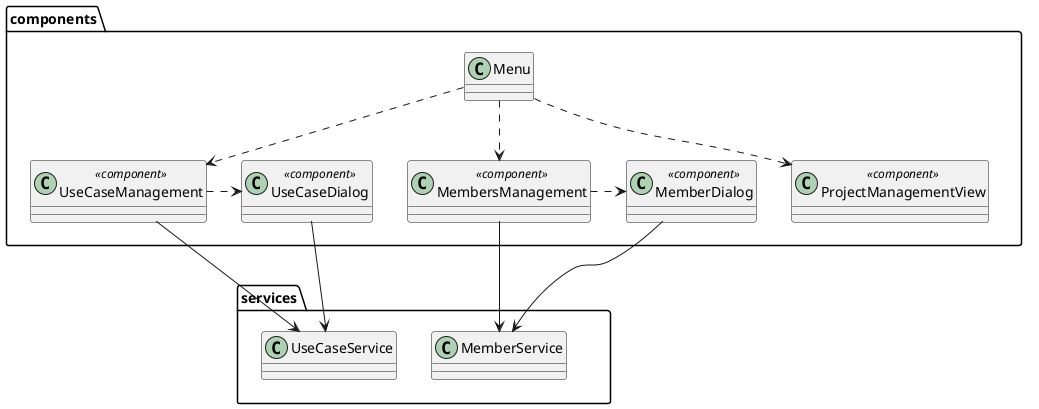 @startuml

namespace components {
    class Menu

    class UseCaseManagement <<component>>
    class UseCaseDialog <<component>>

    class MembersManagement <<component>>
    class MemberDialog <<component>>

    class ProjectManagementView <<component>>

    components.Menu .down.> components.UseCaseManagement
    components.Menu .down.> components.MembersManagement
    components.Menu .down.> components.ProjectManagementView

    UseCaseManagement .> UseCaseDialog
    MembersManagement .> MemberDialog
}

components.MembersManagement -down-> services.MemberService
components.MemberDialog -down-> services.MemberService

components.UseCaseManagement -down-> services.UseCaseService
components.UseCaseDialog -down-> services.UseCaseService

namespace services {
    class MemberService
    class UseCaseService
}

components -down[hidden]> services

@enduml
